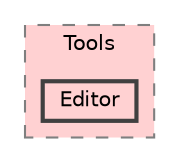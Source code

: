 digraph "C:/Users/PC/Documents/GitHub/Witch-Pack/WitchPack/Assets/Scripts/Tools/Editor"
{
 // LATEX_PDF_SIZE
  bgcolor="transparent";
  edge [fontname=Helvetica,fontsize=10,labelfontname=Helvetica,labelfontsize=10];
  node [fontname=Helvetica,fontsize=10,shape=box,height=0.2,width=0.4];
  compound=true
  subgraph clusterdir_4ecf9c5c07a26181eb08b7842f46183e {
    graph [ bgcolor="#ffd1d2", pencolor="grey50", label="Tools", fontname=Helvetica,fontsize=10 style="filled,dashed", URL="dir_4ecf9c5c07a26181eb08b7842f46183e.html",tooltip=""]
  dir_77d073e302379b323267fac6c584196b [label="Editor", fillcolor="#ffd1d2", color="grey25", style="filled,bold", URL="dir_77d073e302379b323267fac6c584196b.html",tooltip=""];
  }
}
